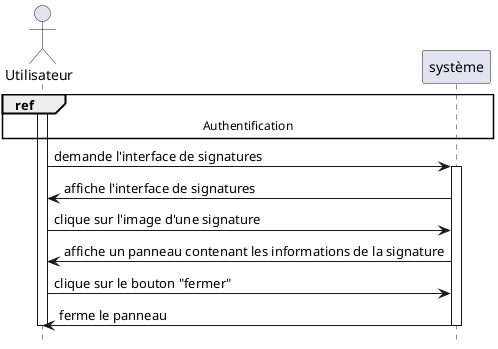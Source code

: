 @startuml view_signature

hide footbox


actor "Utilisateur" as user
participant "système" as system


ref over user, system : Authentification
activate user
user -> system : demande l'interface de signatures
activate system
system -> user : affiche l'interface de signatures
user -> system : clique sur l'image d'une signature
system -> user : affiche un panneau contenant les informations de la signature
user -> system : clique sur le bouton "fermer"
system -> user : ferme le panneau
deactivate system
deactivate user